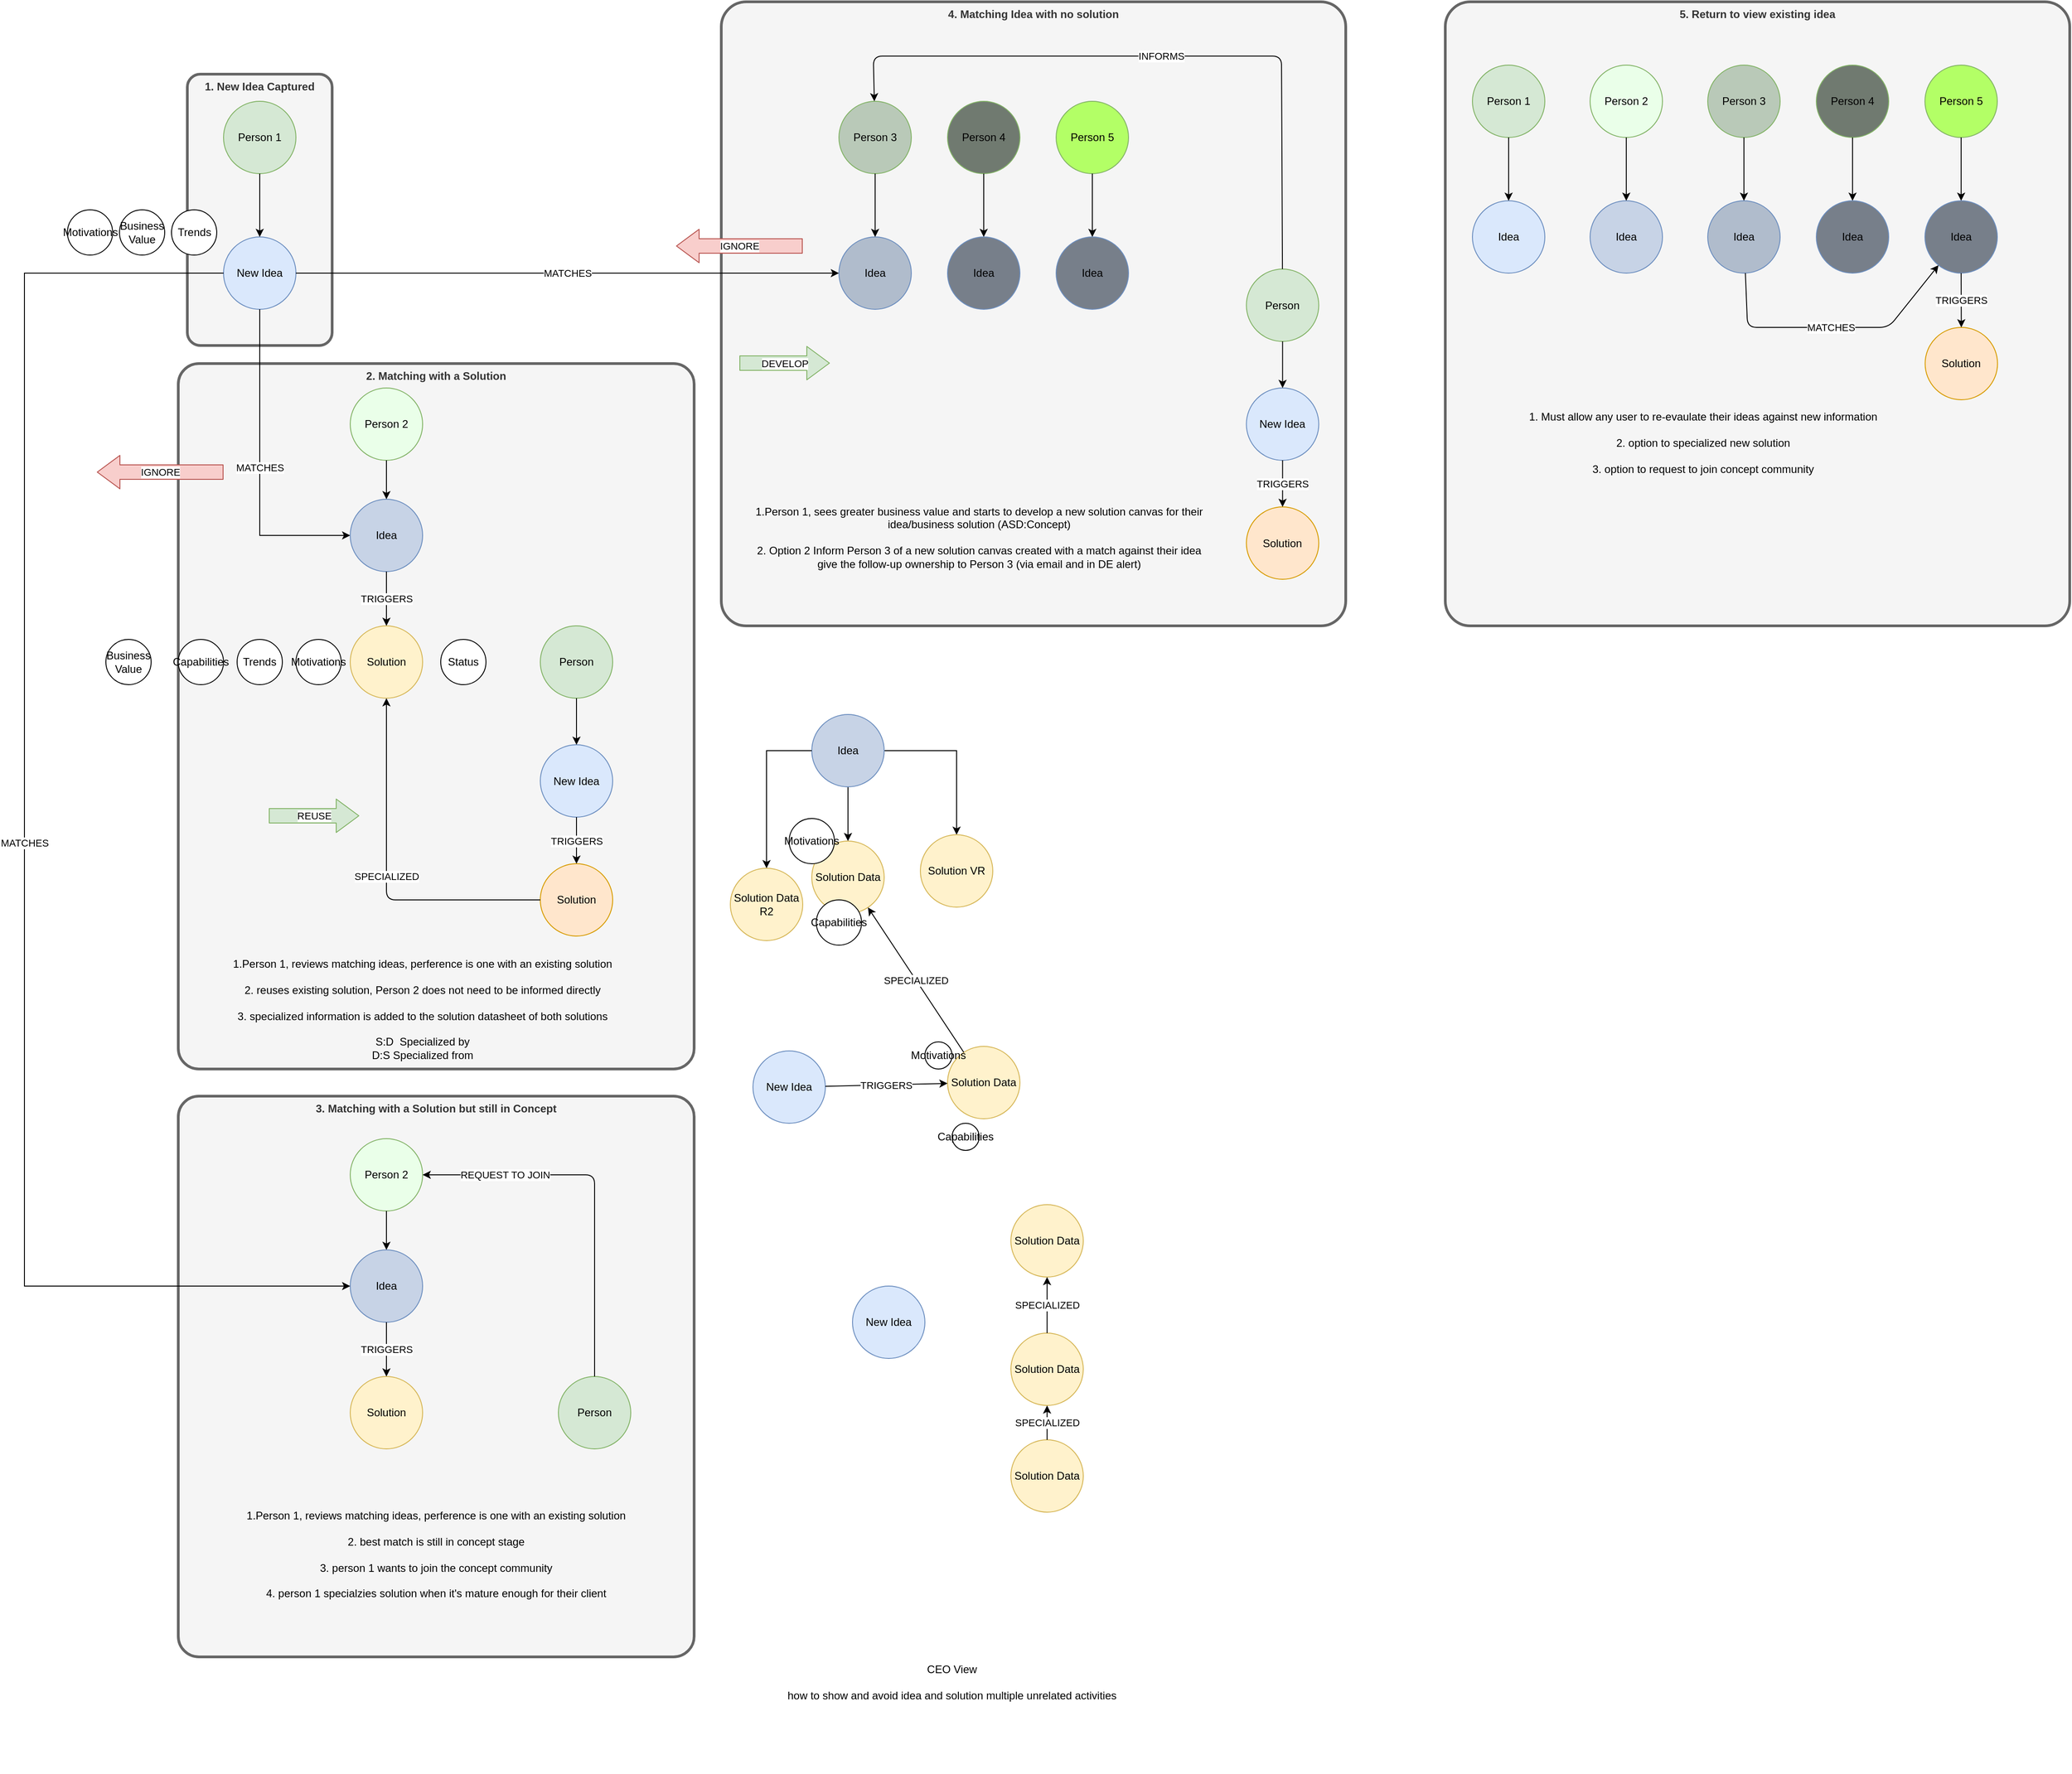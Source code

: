 <mxfile version="10.9.5" type="device"><diagram id="cMO-DM82NiW4YMlDdxby" name="Page-1"><mxGraphModel dx="1086" dy="928" grid="1" gridSize="10" guides="1" tooltips="1" connect="1" arrows="1" fold="1" page="1" pageScale="1" pageWidth="827" pageHeight="1169" math="0" shadow="0"><root><mxCell id="0"/><mxCell id="1" parent="0"/><mxCell id="QaPfG5ZLaxIi3dT6-3iZ-46" value="4. Matching Idea with no solution" style="rounded=1;whiteSpace=wrap;html=1;strokeWidth=3;align=center;labelPosition=center;verticalLabelPosition=middle;verticalAlign=top;arcSize=4;fillColor=#f5f5f5;strokeColor=#666666;fontColor=#333333;fontStyle=1" parent="1" vertex="1"><mxGeometry x="830" y="20" width="690" height="690" as="geometry"/></mxCell><mxCell id="QaPfG5ZLaxIi3dT6-3iZ-45" value="2. Matching with a Solution" style="rounded=1;whiteSpace=wrap;html=1;strokeWidth=3;align=center;labelPosition=center;verticalLabelPosition=middle;verticalAlign=top;arcSize=4;fillColor=#f5f5f5;strokeColor=#666666;fontColor=#333333;fontStyle=1" parent="1" vertex="1"><mxGeometry x="230" y="420" width="570" height="780" as="geometry"/></mxCell><mxCell id="QaPfG5ZLaxIi3dT6-3iZ-44" value="1. New Idea Captured" style="rounded=1;whiteSpace=wrap;html=1;strokeWidth=3;align=center;labelPosition=center;verticalLabelPosition=middle;verticalAlign=top;arcSize=9;fillColor=#f5f5f5;strokeColor=#666666;fontColor=#333333;fontStyle=1" parent="1" vertex="1"><mxGeometry x="240" y="100" width="160" height="300" as="geometry"/></mxCell><mxCell id="QaPfG5ZLaxIi3dT6-3iZ-1" value="New Idea" style="ellipse;whiteSpace=wrap;html=1;aspect=fixed;fillColor=#dae8fc;strokeColor=#6c8ebf;" parent="1" vertex="1"><mxGeometry x="280" y="280" width="80" height="80" as="geometry"/></mxCell><mxCell id="QaPfG5ZLaxIi3dT6-3iZ-2" value="Idea" style="ellipse;whiteSpace=wrap;html=1;aspect=fixed;fillColor=#B0BCCC;strokeColor=#6c8ebf;" parent="1" vertex="1"><mxGeometry x="960" y="280" width="80" height="80" as="geometry"/></mxCell><mxCell id="QaPfG5ZLaxIi3dT6-3iZ-22" value="MATCHES" style="edgeStyle=orthogonalEdgeStyle;rounded=0;orthogonalLoop=1;jettySize=auto;html=1;" parent="1" source="QaPfG5ZLaxIi3dT6-3iZ-1" target="QaPfG5ZLaxIi3dT6-3iZ-5" edge="1"><mxGeometry relative="1" as="geometry"><mxPoint x="480" y="340" as="sourcePoint"/><Array as="points"><mxPoint x="320" y="610"/></Array></mxGeometry></mxCell><mxCell id="QaPfG5ZLaxIi3dT6-3iZ-5" value="Idea" style="ellipse;whiteSpace=wrap;html=1;aspect=fixed;fillColor=#C7D3E6;strokeColor=#6c8ebf;" parent="1" vertex="1"><mxGeometry x="420" y="570" width="80" height="80" as="geometry"/></mxCell><mxCell id="QaPfG5ZLaxIi3dT6-3iZ-6" value="Solution" style="ellipse;whiteSpace=wrap;html=1;aspect=fixed;fillColor=#fff2cc;strokeColor=#d6b656;" parent="1" vertex="1"><mxGeometry x="420" y="710" width="80" height="80" as="geometry"/></mxCell><mxCell id="QaPfG5ZLaxIi3dT6-3iZ-7" value="TRIGGERS" style="endArrow=classic;html=1;" parent="1" source="QaPfG5ZLaxIi3dT6-3iZ-5" target="QaPfG5ZLaxIi3dT6-3iZ-6" edge="1"><mxGeometry width="50" height="50" relative="1" as="geometry"><mxPoint x="390" y="860" as="sourcePoint"/><mxPoint x="440" y="810" as="targetPoint"/></mxGeometry></mxCell><mxCell id="QaPfG5ZLaxIi3dT6-3iZ-10" value="Person 2" style="ellipse;whiteSpace=wrap;html=1;aspect=fixed;fillColor=#EAFFE9;strokeColor=#82b366;" parent="1" vertex="1"><mxGeometry x="420" y="447" width="80" height="80" as="geometry"/></mxCell><mxCell id="QaPfG5ZLaxIi3dT6-3iZ-11" value="Person 3" style="ellipse;whiteSpace=wrap;html=1;aspect=fixed;fillColor=#B9C9B8;strokeColor=#82b366;" parent="1" vertex="1"><mxGeometry x="960" y="130" width="80" height="80" as="geometry"/></mxCell><mxCell id="QaPfG5ZLaxIi3dT6-3iZ-14" value="" style="endArrow=classic;html=1;" parent="1" source="QaPfG5ZLaxIi3dT6-3iZ-10" target="QaPfG5ZLaxIi3dT6-3iZ-5" edge="1"><mxGeometry width="50" height="50" relative="1" as="geometry"><mxPoint x="470" y="660" as="sourcePoint"/><mxPoint x="470" y="720" as="targetPoint"/></mxGeometry></mxCell><mxCell id="QaPfG5ZLaxIi3dT6-3iZ-15" value="" style="endArrow=classic;html=1;" parent="1" source="QaPfG5ZLaxIi3dT6-3iZ-11" target="QaPfG5ZLaxIi3dT6-3iZ-2" edge="1"><mxGeometry width="50" height="50" relative="1" as="geometry"><mxPoint x="900" y="271.5" as="sourcePoint"/><mxPoint x="900" y="311.5" as="targetPoint"/></mxGeometry></mxCell><mxCell id="QaPfG5ZLaxIi3dT6-3iZ-19" value="Person 1" style="ellipse;whiteSpace=wrap;html=1;aspect=fixed;fillColor=#d5e8d4;strokeColor=#82b366;" parent="1" vertex="1"><mxGeometry x="280" y="130" width="80" height="80" as="geometry"/></mxCell><mxCell id="QaPfG5ZLaxIi3dT6-3iZ-20" value="" style="endArrow=classic;html=1;" parent="1" source="QaPfG5ZLaxIi3dT6-3iZ-19" target="QaPfG5ZLaxIi3dT6-3iZ-1" edge="1"><mxGeometry width="50" height="50" relative="1" as="geometry"><mxPoint x="470" y="537" as="sourcePoint"/><mxPoint x="470" y="580" as="targetPoint"/></mxGeometry></mxCell><mxCell id="QaPfG5ZLaxIi3dT6-3iZ-23" value="MATCHES" style="edgeStyle=orthogonalEdgeStyle;rounded=0;orthogonalLoop=1;jettySize=auto;html=1;exitX=1;exitY=0.5;exitDx=0;exitDy=0;" parent="1" source="QaPfG5ZLaxIi3dT6-3iZ-1" target="QaPfG5ZLaxIi3dT6-3iZ-2" edge="1"><mxGeometry relative="1" as="geometry"><mxPoint x="330" y="270" as="sourcePoint"/><mxPoint x="430" y="620" as="targetPoint"/></mxGeometry></mxCell><mxCell id="QaPfG5ZLaxIi3dT6-3iZ-24" value="Idea" style="ellipse;whiteSpace=wrap;html=1;aspect=fixed;fillColor=#777F8A;strokeColor=#6c8ebf;" parent="1" vertex="1"><mxGeometry x="1080" y="280" width="80" height="80" as="geometry"/></mxCell><mxCell id="QaPfG5ZLaxIi3dT6-3iZ-25" value="Person 4" style="ellipse;whiteSpace=wrap;html=1;aspect=fixed;fillColor=#707A70;strokeColor=#82b366;" parent="1" vertex="1"><mxGeometry x="1080" y="130" width="80" height="80" as="geometry"/></mxCell><mxCell id="QaPfG5ZLaxIi3dT6-3iZ-26" value="" style="endArrow=classic;html=1;" parent="1" source="QaPfG5ZLaxIi3dT6-3iZ-25" target="QaPfG5ZLaxIi3dT6-3iZ-24" edge="1"><mxGeometry width="50" height="50" relative="1" as="geometry"><mxPoint x="1020" y="271.5" as="sourcePoint"/><mxPoint x="1020" y="311.5" as="targetPoint"/></mxGeometry></mxCell><mxCell id="QaPfG5ZLaxIi3dT6-3iZ-27" value="Idea" style="ellipse;whiteSpace=wrap;html=1;aspect=fixed;fillColor=#777F8A;strokeColor=#6c8ebf;" parent="1" vertex="1"><mxGeometry x="1200" y="280" width="80" height="80" as="geometry"/></mxCell><mxCell id="QaPfG5ZLaxIi3dT6-3iZ-28" value="Person 5" style="ellipse;whiteSpace=wrap;html=1;aspect=fixed;fillColor=#B3FF66;strokeColor=#82b366;" parent="1" vertex="1"><mxGeometry x="1200" y="130" width="80" height="80" as="geometry"/></mxCell><mxCell id="QaPfG5ZLaxIi3dT6-3iZ-29" value="" style="endArrow=classic;html=1;" parent="1" source="QaPfG5ZLaxIi3dT6-3iZ-28" target="QaPfG5ZLaxIi3dT6-3iZ-27" edge="1"><mxGeometry width="50" height="50" relative="1" as="geometry"><mxPoint x="1140" y="271.5" as="sourcePoint"/><mxPoint x="1140" y="311.5" as="targetPoint"/></mxGeometry></mxCell><mxCell id="QaPfG5ZLaxIi3dT6-3iZ-31" value="IGNORE" style="shape=flexArrow;endArrow=classic;html=1;width=16;endSize=8;fillColor=#f8cecc;strokeColor=#b85450;" parent="1" edge="1"><mxGeometry width="50" height="50" relative="1" as="geometry"><mxPoint x="280" y="540" as="sourcePoint"/><mxPoint x="140" y="540" as="targetPoint"/></mxGeometry></mxCell><mxCell id="QaPfG5ZLaxIi3dT6-3iZ-32" value="REUSE" style="shape=flexArrow;endArrow=classic;html=1;width=16;endSize=8;fillColor=#d5e8d4;strokeColor=#82b366;" parent="1" edge="1"><mxGeometry width="50" height="50" relative="1" as="geometry"><mxPoint x="330" y="920" as="sourcePoint"/><mxPoint x="430" y="920" as="targetPoint"/><mxPoint as="offset"/></mxGeometry></mxCell><mxCell id="QaPfG5ZLaxIi3dT6-3iZ-35" value="New Idea" style="ellipse;whiteSpace=wrap;html=1;aspect=fixed;fillColor=#dae8fc;strokeColor=#6c8ebf;" parent="1" vertex="1"><mxGeometry x="630" y="841.5" width="80" height="80" as="geometry"/></mxCell><mxCell id="QaPfG5ZLaxIi3dT6-3iZ-36" value="Person" style="ellipse;whiteSpace=wrap;html=1;aspect=fixed;fillColor=#d5e8d4;strokeColor=#82b366;" parent="1" vertex="1"><mxGeometry x="630" y="710" width="80" height="80" as="geometry"/></mxCell><mxCell id="QaPfG5ZLaxIi3dT6-3iZ-37" value="" style="endArrow=classic;html=1;" parent="1" source="QaPfG5ZLaxIi3dT6-3iZ-36" target="QaPfG5ZLaxIi3dT6-3iZ-35" edge="1"><mxGeometry width="50" height="50" relative="1" as="geometry"><mxPoint x="820" y="1160" as="sourcePoint"/><mxPoint x="820" y="1203" as="targetPoint"/></mxGeometry></mxCell><mxCell id="QaPfG5ZLaxIi3dT6-3iZ-38" value="Solution" style="ellipse;whiteSpace=wrap;html=1;aspect=fixed;fillColor=#ffe6cc;strokeColor=#d79b00;" parent="1" vertex="1"><mxGeometry x="630" y="973" width="80" height="80" as="geometry"/></mxCell><mxCell id="QaPfG5ZLaxIi3dT6-3iZ-39" value="TRIGGERS" style="endArrow=classic;html=1;" parent="1" source="QaPfG5ZLaxIi3dT6-3iZ-35" target="QaPfG5ZLaxIi3dT6-3iZ-38" edge="1"><mxGeometry width="50" height="50" relative="1" as="geometry"><mxPoint x="680" y="773" as="sourcePoint"/><mxPoint x="680" y="813" as="targetPoint"/></mxGeometry></mxCell><mxCell id="QaPfG5ZLaxIi3dT6-3iZ-41" value="SPECIALIZED" style="endArrow=classic;html=1;" parent="1" source="QaPfG5ZLaxIi3dT6-3iZ-38" target="QaPfG5ZLaxIi3dT6-3iZ-6" edge="1"><mxGeometry width="50" height="50" relative="1" as="geometry"><mxPoint x="790" y="920" as="sourcePoint"/><mxPoint x="1380" y="590" as="targetPoint"/><Array as="points"><mxPoint x="460" y="1013"/></Array></mxGeometry></mxCell><mxCell id="QaPfG5ZLaxIi3dT6-3iZ-47" value="IGNORE" style="shape=flexArrow;endArrow=classic;html=1;width=16;endSize=8;fillColor=#f8cecc;strokeColor=#b85450;" parent="1" edge="1"><mxGeometry width="50" height="50" relative="1" as="geometry"><mxPoint x="920" y="290" as="sourcePoint"/><mxPoint x="780" y="290" as="targetPoint"/></mxGeometry></mxCell><mxCell id="QaPfG5ZLaxIi3dT6-3iZ-48" value="1.Person 1, sees greater business value and starts to develop a new solution canvas for their idea/business solution (ASD:Concept)&lt;br&gt;&lt;br&gt;2. Option 2 Inform Person 3 of a new solution canvas created with a match against their idea&lt;br&gt;give the follow-up ownership to Person 3 (via email and in DE alert)" style="text;html=1;strokeColor=none;fillColor=none;align=center;verticalAlign=top;whiteSpace=wrap;rounded=0;labelPosition=center;verticalLabelPosition=middle;" parent="1" vertex="1"><mxGeometry x="860" y="570" width="510" height="120" as="geometry"/></mxCell><mxCell id="QaPfG5ZLaxIi3dT6-3iZ-49" value="1.Person 1, reviews matching ideas, perference is one with an existing solution&lt;br&gt;&lt;br&gt;2. reuses existing solution, Person 2 does not need to be informed directly&lt;br&gt;&lt;br&gt;3. specialized information is added to the solution datasheet of both solutions&lt;br&gt;&lt;br&gt;S:D&amp;nbsp; Specialized by&lt;br&gt;D:S Specialized from" style="text;html=1;strokeColor=none;fillColor=none;align=center;verticalAlign=top;whiteSpace=wrap;rounded=0;labelPosition=center;verticalLabelPosition=middle;" parent="1" vertex="1"><mxGeometry x="245" y="1070" width="510" height="120" as="geometry"/></mxCell><mxCell id="QaPfG5ZLaxIi3dT6-3iZ-50" value="DEVELOP" style="shape=flexArrow;endArrow=classic;html=1;width=16;endSize=8;fillColor=#d5e8d4;strokeColor=#82b366;" parent="1" edge="1"><mxGeometry width="50" height="50" relative="1" as="geometry"><mxPoint x="850" y="419.5" as="sourcePoint"/><mxPoint x="950" y="419.5" as="targetPoint"/><mxPoint as="offset"/></mxGeometry></mxCell><mxCell id="QaPfG5ZLaxIi3dT6-3iZ-55" value="New Idea" style="ellipse;whiteSpace=wrap;html=1;aspect=fixed;fillColor=#dae8fc;strokeColor=#6c8ebf;" parent="1" vertex="1"><mxGeometry x="1410.214" y="447" width="80" height="80" as="geometry"/></mxCell><mxCell id="QaPfG5ZLaxIi3dT6-3iZ-56" value="Person" style="ellipse;whiteSpace=wrap;html=1;aspect=fixed;fillColor=#d5e8d4;strokeColor=#82b366;" parent="1" vertex="1"><mxGeometry x="1410.214" y="315.5" width="80" height="80" as="geometry"/></mxCell><mxCell id="QaPfG5ZLaxIi3dT6-3iZ-57" value="" style="endArrow=classic;html=1;" parent="1" source="QaPfG5ZLaxIi3dT6-3iZ-56" target="QaPfG5ZLaxIi3dT6-3iZ-55" edge="1"><mxGeometry width="50" height="50" relative="1" as="geometry"><mxPoint x="1600.214" y="765.5" as="sourcePoint"/><mxPoint x="1600.214" y="808.5" as="targetPoint"/></mxGeometry></mxCell><mxCell id="QaPfG5ZLaxIi3dT6-3iZ-58" value="Solution" style="ellipse;whiteSpace=wrap;html=1;aspect=fixed;fillColor=#ffe6cc;strokeColor=#d79b00;" parent="1" vertex="1"><mxGeometry x="1410.214" y="578.5" width="80" height="80" as="geometry"/></mxCell><mxCell id="QaPfG5ZLaxIi3dT6-3iZ-59" value="TRIGGERS" style="endArrow=classic;html=1;" parent="1" source="QaPfG5ZLaxIi3dT6-3iZ-55" target="QaPfG5ZLaxIi3dT6-3iZ-58" edge="1"><mxGeometry width="50" height="50" relative="1" as="geometry"><mxPoint x="1460.214" y="378.5" as="sourcePoint"/><mxPoint x="1460.214" y="418.5" as="targetPoint"/></mxGeometry></mxCell><mxCell id="QaPfG5ZLaxIi3dT6-3iZ-60" value="5. Return to view existing idea" style="rounded=1;whiteSpace=wrap;html=1;strokeWidth=3;align=center;labelPosition=center;verticalLabelPosition=middle;verticalAlign=top;arcSize=4;fillColor=#f5f5f5;strokeColor=#666666;fontColor=#333333;fontStyle=1" parent="1" vertex="1"><mxGeometry x="1630" y="20" width="690" height="690" as="geometry"/></mxCell><mxCell id="QaPfG5ZLaxIi3dT6-3iZ-61" value="Idea" style="ellipse;whiteSpace=wrap;html=1;aspect=fixed;fillColor=#B0BCCC;strokeColor=#6c8ebf;" parent="1" vertex="1"><mxGeometry x="1920" y="240" width="80" height="80" as="geometry"/></mxCell><mxCell id="QaPfG5ZLaxIi3dT6-3iZ-62" value="Person 3" style="ellipse;whiteSpace=wrap;html=1;aspect=fixed;fillColor=#B9C9B8;strokeColor=#82b366;" parent="1" vertex="1"><mxGeometry x="1920" y="90" width="80" height="80" as="geometry"/></mxCell><mxCell id="QaPfG5ZLaxIi3dT6-3iZ-63" value="" style="endArrow=classic;html=1;" parent="1" source="QaPfG5ZLaxIi3dT6-3iZ-62" target="QaPfG5ZLaxIi3dT6-3iZ-61" edge="1"><mxGeometry width="50" height="50" relative="1" as="geometry"><mxPoint x="1860" y="231.5" as="sourcePoint"/><mxPoint x="1860" y="271.5" as="targetPoint"/></mxGeometry></mxCell><mxCell id="QaPfG5ZLaxIi3dT6-3iZ-64" value="Idea" style="ellipse;whiteSpace=wrap;html=1;aspect=fixed;fillColor=#777F8A;strokeColor=#6c8ebf;" parent="1" vertex="1"><mxGeometry x="2040" y="240" width="80" height="80" as="geometry"/></mxCell><mxCell id="QaPfG5ZLaxIi3dT6-3iZ-65" value="Person 4" style="ellipse;whiteSpace=wrap;html=1;aspect=fixed;fillColor=#707A70;strokeColor=#82b366;" parent="1" vertex="1"><mxGeometry x="2040" y="90" width="80" height="80" as="geometry"/></mxCell><mxCell id="QaPfG5ZLaxIi3dT6-3iZ-66" value="" style="endArrow=classic;html=1;" parent="1" source="QaPfG5ZLaxIi3dT6-3iZ-65" target="QaPfG5ZLaxIi3dT6-3iZ-64" edge="1"><mxGeometry width="50" height="50" relative="1" as="geometry"><mxPoint x="1980" y="231.5" as="sourcePoint"/><mxPoint x="1980" y="271.5" as="targetPoint"/></mxGeometry></mxCell><mxCell id="QaPfG5ZLaxIi3dT6-3iZ-67" value="Idea" style="ellipse;whiteSpace=wrap;html=1;aspect=fixed;fillColor=#777F8A;strokeColor=#6c8ebf;" parent="1" vertex="1"><mxGeometry x="2160" y="240" width="80" height="80" as="geometry"/></mxCell><mxCell id="QaPfG5ZLaxIi3dT6-3iZ-68" value="Person 5" style="ellipse;whiteSpace=wrap;html=1;aspect=fixed;fillColor=#B3FF66;strokeColor=#82b366;" parent="1" vertex="1"><mxGeometry x="2160" y="90" width="80" height="80" as="geometry"/></mxCell><mxCell id="QaPfG5ZLaxIi3dT6-3iZ-69" value="" style="endArrow=classic;html=1;" parent="1" source="QaPfG5ZLaxIi3dT6-3iZ-68" target="QaPfG5ZLaxIi3dT6-3iZ-67" edge="1"><mxGeometry width="50" height="50" relative="1" as="geometry"><mxPoint x="2100" y="231.5" as="sourcePoint"/><mxPoint x="2100" y="271.5" as="targetPoint"/></mxGeometry></mxCell><mxCell id="QaPfG5ZLaxIi3dT6-3iZ-70" value="Idea" style="ellipse;whiteSpace=wrap;html=1;aspect=fixed;fillColor=#dae8fc;strokeColor=#6c8ebf;" parent="1" vertex="1"><mxGeometry x="1660" y="240" width="80" height="80" as="geometry"/></mxCell><mxCell id="QaPfG5ZLaxIi3dT6-3iZ-71" value="Person 1" style="ellipse;whiteSpace=wrap;html=1;aspect=fixed;fillColor=#d5e8d4;strokeColor=#82b366;" parent="1" vertex="1"><mxGeometry x="1660" y="90" width="80" height="80" as="geometry"/></mxCell><mxCell id="QaPfG5ZLaxIi3dT6-3iZ-72" value="" style="endArrow=classic;html=1;" parent="1" source="QaPfG5ZLaxIi3dT6-3iZ-71" target="QaPfG5ZLaxIi3dT6-3iZ-70" edge="1"><mxGeometry width="50" height="50" relative="1" as="geometry"><mxPoint x="1850" y="497" as="sourcePoint"/><mxPoint x="1850" y="540" as="targetPoint"/></mxGeometry></mxCell><mxCell id="QaPfG5ZLaxIi3dT6-3iZ-73" value="Idea" style="ellipse;whiteSpace=wrap;html=1;aspect=fixed;fillColor=#C7D3E6;strokeColor=#6c8ebf;" parent="1" vertex="1"><mxGeometry x="1790" y="240" width="80" height="80" as="geometry"/></mxCell><mxCell id="QaPfG5ZLaxIi3dT6-3iZ-74" value="Person 2" style="ellipse;whiteSpace=wrap;html=1;aspect=fixed;fillColor=#EAFFE9;strokeColor=#82b366;" parent="1" vertex="1"><mxGeometry x="1790" y="90" width="80" height="80" as="geometry"/></mxCell><mxCell id="QaPfG5ZLaxIi3dT6-3iZ-75" value="" style="endArrow=classic;html=1;" parent="1" source="QaPfG5ZLaxIi3dT6-3iZ-74" target="QaPfG5ZLaxIi3dT6-3iZ-73" edge="1"><mxGeometry width="50" height="50" relative="1" as="geometry"><mxPoint x="1840" y="310" as="sourcePoint"/><mxPoint x="1840" y="370" as="targetPoint"/></mxGeometry></mxCell><mxCell id="QaPfG5ZLaxIi3dT6-3iZ-76" value="3. Matching with a Solution but still in Concept" style="rounded=1;whiteSpace=wrap;html=1;strokeWidth=3;align=center;labelPosition=center;verticalLabelPosition=middle;verticalAlign=top;arcSize=4;fillColor=#f5f5f5;strokeColor=#666666;fontColor=#333333;fontStyle=1" parent="1" vertex="1"><mxGeometry x="230" y="1230" width="570" height="620" as="geometry"/></mxCell><mxCell id="QaPfG5ZLaxIi3dT6-3iZ-77" value="1.Person 1, reviews matching ideas, perference is one with an existing solution&lt;br&gt;&lt;br&gt;2. best match is still in concept stage&lt;br&gt;&lt;br&gt;3. person 1 wants to join the concept community&lt;br&gt;&lt;br&gt;4. person 1 specialzies solution when it's mature enough for their client" style="text;html=1;strokeColor=none;fillColor=none;align=center;verticalAlign=top;whiteSpace=wrap;rounded=0;labelPosition=center;verticalLabelPosition=middle;" parent="1" vertex="1"><mxGeometry x="260" y="1680" width="510" height="120" as="geometry"/></mxCell><mxCell id="QaPfG5ZLaxIi3dT6-3iZ-78" value="Idea" style="ellipse;whiteSpace=wrap;html=1;aspect=fixed;fillColor=#C7D3E6;strokeColor=#6c8ebf;" parent="1" vertex="1"><mxGeometry x="420" y="1400" width="80" height="80" as="geometry"/></mxCell><mxCell id="QaPfG5ZLaxIi3dT6-3iZ-79" value="Solution" style="ellipse;whiteSpace=wrap;html=1;aspect=fixed;fillColor=#fff2cc;strokeColor=#d6b656;" parent="1" vertex="1"><mxGeometry x="420" y="1540" width="80" height="80" as="geometry"/></mxCell><mxCell id="QaPfG5ZLaxIi3dT6-3iZ-80" value="TRIGGERS" style="endArrow=classic;html=1;" parent="1" source="QaPfG5ZLaxIi3dT6-3iZ-78" target="QaPfG5ZLaxIi3dT6-3iZ-79" edge="1"><mxGeometry width="50" height="50" relative="1" as="geometry"><mxPoint x="390" y="1690" as="sourcePoint"/><mxPoint x="440" y="1640" as="targetPoint"/></mxGeometry></mxCell><mxCell id="QaPfG5ZLaxIi3dT6-3iZ-81" value="Person 2" style="ellipse;whiteSpace=wrap;html=1;aspect=fixed;fillColor=#EAFFE9;strokeColor=#82b366;" parent="1" vertex="1"><mxGeometry x="420" y="1277" width="80" height="80" as="geometry"/></mxCell><mxCell id="QaPfG5ZLaxIi3dT6-3iZ-82" value="" style="endArrow=classic;html=1;" parent="1" source="QaPfG5ZLaxIi3dT6-3iZ-81" target="QaPfG5ZLaxIi3dT6-3iZ-78" edge="1"><mxGeometry width="50" height="50" relative="1" as="geometry"><mxPoint x="470" y="1490" as="sourcePoint"/><mxPoint x="470" y="1550" as="targetPoint"/></mxGeometry></mxCell><mxCell id="QaPfG5ZLaxIi3dT6-3iZ-83" value="MATCHES" style="edgeStyle=orthogonalEdgeStyle;rounded=0;orthogonalLoop=1;jettySize=auto;html=1;exitX=0;exitY=0.5;exitDx=0;exitDy=0;" parent="1" source="QaPfG5ZLaxIi3dT6-3iZ-1" target="QaPfG5ZLaxIi3dT6-3iZ-78" edge="1"><mxGeometry relative="1" as="geometry"><mxPoint x="330" y="370" as="sourcePoint"/><mxPoint x="430.0" y="620.176" as="targetPoint"/><Array as="points"><mxPoint x="60" y="320"/><mxPoint x="60" y="1440"/></Array></mxGeometry></mxCell><mxCell id="QaPfG5ZLaxIi3dT6-3iZ-84" value="Person" style="ellipse;whiteSpace=wrap;html=1;aspect=fixed;fillColor=#d5e8d4;strokeColor=#82b366;" parent="1" vertex="1"><mxGeometry x="650" y="1540" width="80" height="80" as="geometry"/></mxCell><mxCell id="QaPfG5ZLaxIi3dT6-3iZ-85" value="REQUEST TO JOIN" style="endArrow=classic;html=1;" parent="1" source="QaPfG5ZLaxIi3dT6-3iZ-84" target="QaPfG5ZLaxIi3dT6-3iZ-81" edge="1"><mxGeometry x="0.564" width="50" height="50" relative="1" as="geometry"><mxPoint x="680" y="931.5" as="sourcePoint"/><mxPoint x="680" y="983" as="targetPoint"/><Array as="points"><mxPoint x="690" y="1317"/></Array><mxPoint x="1" as="offset"/></mxGeometry></mxCell><mxCell id="QaPfG5ZLaxIi3dT6-3iZ-86" value="1. Must allow any user to re-evaulate their ideas against new information&lt;br&gt;&lt;br&gt;2. option to specialized new solution&lt;br&gt;&lt;br&gt;3. option to request to join concept community" style="text;html=1;strokeColor=none;fillColor=none;align=center;verticalAlign=top;whiteSpace=wrap;rounded=0;labelPosition=center;verticalLabelPosition=middle;" parent="1" vertex="1"><mxGeometry x="1660" y="464.5" width="510" height="120" as="geometry"/></mxCell><mxCell id="QaPfG5ZLaxIi3dT6-3iZ-87" value="Solution" style="ellipse;whiteSpace=wrap;html=1;aspect=fixed;fillColor=#ffe6cc;strokeColor=#d79b00;" parent="1" vertex="1"><mxGeometry x="2160.214" y="380" width="80" height="80" as="geometry"/></mxCell><mxCell id="QaPfG5ZLaxIi3dT6-3iZ-88" value="TRIGGERS" style="endArrow=classic;html=1;" parent="1" source="QaPfG5ZLaxIi3dT6-3iZ-67" target="QaPfG5ZLaxIi3dT6-3iZ-87" edge="1"><mxGeometry width="50" height="50" relative="1" as="geometry"><mxPoint x="1460.214" y="477" as="sourcePoint"/><mxPoint x="1460.214" y="528.5" as="targetPoint"/></mxGeometry></mxCell><mxCell id="QaPfG5ZLaxIi3dT6-3iZ-89" value="MATCHES" style="endArrow=classic;html=1;" parent="1" source="QaPfG5ZLaxIi3dT6-3iZ-61" target="QaPfG5ZLaxIi3dT6-3iZ-67" edge="1"><mxGeometry width="50" height="50" relative="1" as="geometry"><mxPoint x="1970" y="180" as="sourcePoint"/><mxPoint x="1970" y="250" as="targetPoint"/><Array as="points"><mxPoint x="1964" y="380"/><mxPoint x="2120" y="380"/></Array></mxGeometry></mxCell><mxCell id="QaPfG5ZLaxIi3dT6-3iZ-90" value="INFORMS" style="endArrow=classic;html=1;" parent="1" source="QaPfG5ZLaxIi3dT6-3iZ-56" target="QaPfG5ZLaxIi3dT6-3iZ-11" edge="1"><mxGeometry width="50" height="50" relative="1" as="geometry"><mxPoint x="1460.214" y="405.5" as="sourcePoint"/><mxPoint x="1460.214" y="457" as="targetPoint"/><Array as="points"><mxPoint x="1449" y="80"/><mxPoint x="998" y="80"/></Array></mxGeometry></mxCell><mxCell id="ZWIpe_M1xGEqpAMQrO89-1" value="Motivations" style="ellipse;whiteSpace=wrap;html=1;aspect=fixed;" parent="1" vertex="1"><mxGeometry x="360" y="725" width="50" height="50" as="geometry"/></mxCell><mxCell id="ZWIpe_M1xGEqpAMQrO89-2" value="Trends" style="ellipse;whiteSpace=wrap;html=1;aspect=fixed;" parent="1" vertex="1"><mxGeometry x="295" y="725" width="50" height="50" as="geometry"/></mxCell><mxCell id="ZWIpe_M1xGEqpAMQrO89-3" value="Capabilities" style="ellipse;whiteSpace=wrap;html=1;aspect=fixed;" parent="1" vertex="1"><mxGeometry x="230" y="725" width="50" height="50" as="geometry"/></mxCell><mxCell id="ZWIpe_M1xGEqpAMQrO89-4" value="Business Value" style="ellipse;whiteSpace=wrap;html=1;aspect=fixed;" parent="1" vertex="1"><mxGeometry x="150" y="725" width="50" height="50" as="geometry"/></mxCell><mxCell id="ZWIpe_M1xGEqpAMQrO89-5" value="Motivations" style="ellipse;whiteSpace=wrap;html=1;aspect=fixed;" parent="1" vertex="1"><mxGeometry x="107.5" y="250" width="50" height="50" as="geometry"/></mxCell><mxCell id="ZWIpe_M1xGEqpAMQrO89-6" value="Trends" style="ellipse;whiteSpace=wrap;html=1;aspect=fixed;" parent="1" vertex="1"><mxGeometry x="222.5" y="250" width="50" height="50" as="geometry"/></mxCell><mxCell id="ZWIpe_M1xGEqpAMQrO89-7" value="Business Value" style="ellipse;whiteSpace=wrap;html=1;aspect=fixed;" parent="1" vertex="1"><mxGeometry x="165" y="250" width="50" height="50" as="geometry"/></mxCell><mxCell id="ZWIpe_M1xGEqpAMQrO89-10" value="Status" style="ellipse;whiteSpace=wrap;html=1;aspect=fixed;" parent="1" vertex="1"><mxGeometry x="520" y="725" width="50" height="50" as="geometry"/></mxCell><mxCell id="ZWIpe_M1xGEqpAMQrO89-13" value="" style="edgeStyle=orthogonalEdgeStyle;rounded=0;orthogonalLoop=1;jettySize=auto;html=1;" parent="1" source="ZWIpe_M1xGEqpAMQrO89-11" target="ZWIpe_M1xGEqpAMQrO89-12" edge="1"><mxGeometry relative="1" as="geometry"/></mxCell><mxCell id="ZWIpe_M1xGEqpAMQrO89-16" value="" style="edgeStyle=orthogonalEdgeStyle;rounded=0;orthogonalLoop=1;jettySize=auto;html=1;" parent="1" source="ZWIpe_M1xGEqpAMQrO89-11" target="ZWIpe_M1xGEqpAMQrO89-14" edge="1"><mxGeometry relative="1" as="geometry"><mxPoint x="1090" y="848" as="targetPoint"/></mxGeometry></mxCell><mxCell id="ZWIpe_M1xGEqpAMQrO89-11" value="Idea" style="ellipse;whiteSpace=wrap;html=1;aspect=fixed;fillColor=#C7D3E6;strokeColor=#6c8ebf;" parent="1" vertex="1"><mxGeometry x="930" y="808" width="80" height="80" as="geometry"/></mxCell><mxCell id="ZWIpe_M1xGEqpAMQrO89-12" value="Solution Data" style="ellipse;whiteSpace=wrap;html=1;aspect=fixed;fillColor=#fff2cc;strokeColor=#d6b656;" parent="1" vertex="1"><mxGeometry x="930" y="948" width="80" height="80" as="geometry"/></mxCell><mxCell id="ZWIpe_M1xGEqpAMQrO89-14" value="Solution VR" style="ellipse;whiteSpace=wrap;html=1;aspect=fixed;fillColor=#fff2cc;strokeColor=#d6b656;" parent="1" vertex="1"><mxGeometry x="1050" y="941" width="80" height="80" as="geometry"/></mxCell><mxCell id="ZWIpe_M1xGEqpAMQrO89-17" value="Solution Data R2" style="ellipse;whiteSpace=wrap;html=1;aspect=fixed;fillColor=#fff2cc;strokeColor=#d6b656;" parent="1" vertex="1"><mxGeometry x="840" y="978" width="80" height="80" as="geometry"/></mxCell><mxCell id="ZWIpe_M1xGEqpAMQrO89-18" value="" style="edgeStyle=orthogonalEdgeStyle;rounded=0;orthogonalLoop=1;jettySize=auto;html=1;" parent="1" source="ZWIpe_M1xGEqpAMQrO89-11" target="ZWIpe_M1xGEqpAMQrO89-17" edge="1"><mxGeometry relative="1" as="geometry"><mxPoint x="980" y="898" as="sourcePoint"/><mxPoint x="980" y="958.0" as="targetPoint"/></mxGeometry></mxCell><mxCell id="ZWIpe_M1xGEqpAMQrO89-20" value="Capabilities" style="ellipse;whiteSpace=wrap;html=1;aspect=fixed;" parent="1" vertex="1"><mxGeometry x="935" y="1013" width="50" height="50" as="geometry"/></mxCell><mxCell id="ZWIpe_M1xGEqpAMQrO89-21" value="Motivations" style="ellipse;whiteSpace=wrap;html=1;aspect=fixed;" parent="1" vertex="1"><mxGeometry x="905" y="923" width="50" height="50" as="geometry"/></mxCell><mxCell id="ZWIpe_M1xGEqpAMQrO89-22" value="Solution Data" style="ellipse;whiteSpace=wrap;html=1;aspect=fixed;fillColor=#fff2cc;strokeColor=#d6b656;" parent="1" vertex="1"><mxGeometry x="1080" y="1175" width="80" height="80" as="geometry"/></mxCell><mxCell id="ZWIpe_M1xGEqpAMQrO89-23" value="Capabilities" style="ellipse;whiteSpace=wrap;html=1;aspect=fixed;" parent="1" vertex="1"><mxGeometry x="1085" y="1260" width="30" height="30" as="geometry"/></mxCell><mxCell id="ZWIpe_M1xGEqpAMQrO89-24" value="Motivations" style="ellipse;whiteSpace=wrap;html=1;aspect=fixed;" parent="1" vertex="1"><mxGeometry x="1055" y="1170" width="30" height="30" as="geometry"/></mxCell><mxCell id="ZWIpe_M1xGEqpAMQrO89-26" value="SPECIALIZED" style="endArrow=classic;html=1;" parent="1" source="ZWIpe_M1xGEqpAMQrO89-22" target="ZWIpe_M1xGEqpAMQrO89-12" edge="1"><mxGeometry width="50" height="50" relative="1" as="geometry"><mxPoint x="640" y="1023" as="sourcePoint"/><mxPoint x="470" y="800" as="targetPoint"/></mxGeometry></mxCell><mxCell id="ZWIpe_M1xGEqpAMQrO89-27" value="New Idea" style="ellipse;whiteSpace=wrap;html=1;aspect=fixed;fillColor=#dae8fc;strokeColor=#6c8ebf;" parent="1" vertex="1"><mxGeometry x="865" y="1180" width="80" height="80" as="geometry"/></mxCell><mxCell id="ZWIpe_M1xGEqpAMQrO89-28" value="TRIGGERS" style="endArrow=classic;html=1;" parent="1" source="ZWIpe_M1xGEqpAMQrO89-27" target="ZWIpe_M1xGEqpAMQrO89-22" edge="1"><mxGeometry width="50" height="50" relative="1" as="geometry"><mxPoint x="680" y="931.5" as="sourcePoint"/><mxPoint x="680" y="983" as="targetPoint"/></mxGeometry></mxCell><mxCell id="ZWIpe_M1xGEqpAMQrO89-30" value="Solution Data" style="ellipse;whiteSpace=wrap;html=1;aspect=fixed;fillColor=#fff2cc;strokeColor=#d6b656;" parent="1" vertex="1"><mxGeometry x="1150" y="1350" width="80" height="80" as="geometry"/></mxCell><mxCell id="ZWIpe_M1xGEqpAMQrO89-31" value="Solution Data" style="ellipse;whiteSpace=wrap;html=1;aspect=fixed;fillColor=#fff2cc;strokeColor=#d6b656;" parent="1" vertex="1"><mxGeometry x="1150" y="1492" width="80" height="80" as="geometry"/></mxCell><mxCell id="ZWIpe_M1xGEqpAMQrO89-32" value="New Idea" style="ellipse;whiteSpace=wrap;html=1;aspect=fixed;fillColor=#dae8fc;strokeColor=#6c8ebf;" parent="1" vertex="1"><mxGeometry x="975" y="1440" width="80" height="80" as="geometry"/></mxCell><mxCell id="ZWIpe_M1xGEqpAMQrO89-33" value="Solution Data" style="ellipse;whiteSpace=wrap;html=1;aspect=fixed;fillColor=#fff2cc;strokeColor=#d6b656;" parent="1" vertex="1"><mxGeometry x="1150" y="1610" width="80" height="80" as="geometry"/></mxCell><mxCell id="ZWIpe_M1xGEqpAMQrO89-34" value="SPECIALIZED" style="endArrow=classic;html=1;" parent="1" source="ZWIpe_M1xGEqpAMQrO89-33" target="ZWIpe_M1xGEqpAMQrO89-31" edge="1"><mxGeometry width="50" height="50" relative="1" as="geometry"><mxPoint x="1107.978" y="1191.608" as="sourcePoint"/><mxPoint x="1002.075" y="1031.357" as="targetPoint"/></mxGeometry></mxCell><mxCell id="ZWIpe_M1xGEqpAMQrO89-35" value="SPECIALIZED" style="endArrow=classic;html=1;" parent="1" source="ZWIpe_M1xGEqpAMQrO89-31" target="ZWIpe_M1xGEqpAMQrO89-30" edge="1"><mxGeometry width="50" height="50" relative="1" as="geometry"><mxPoint x="1206.998" y="1620.113" as="sourcePoint"/><mxPoint x="1203.392" y="1581.856" as="targetPoint"/></mxGeometry></mxCell><mxCell id="ZWIpe_M1xGEqpAMQrO89-36" value="CEO View&lt;br&gt;&lt;br&gt;how to show and avoid idea and solution multiple unrelated activities" style="text;html=1;strokeColor=none;fillColor=none;align=center;verticalAlign=top;whiteSpace=wrap;rounded=0;labelPosition=center;verticalLabelPosition=middle;" parent="1" vertex="1"><mxGeometry x="830" y="1850" width="510" height="120" as="geometry"/></mxCell><mxCell id="ZWIpe_M1xGEqpAMQrO89-37" style="edgeStyle=orthogonalEdgeStyle;rounded=0;orthogonalLoop=1;jettySize=auto;html=1;exitX=0.5;exitY=1;exitDx=0;exitDy=0;" parent="1" source="ZWIpe_M1xGEqpAMQrO89-36" target="ZWIpe_M1xGEqpAMQrO89-36" edge="1"><mxGeometry relative="1" as="geometry"/></mxCell></root></mxGraphModel></diagram><diagram id="p-7Dwc72l7dP7Ax5KAq1" name="Page-2"><mxGraphModel dx="1086" dy="928" grid="1" gridSize="10" guides="1" tooltips="1" connect="1" arrows="1" fold="1" page="1" pageScale="1" pageWidth="827" pageHeight="1169" math="0" shadow="0"><root><mxCell id="UMR8OhpSR9RXwSD5Xw-n-0"/><mxCell id="UMR8OhpSR9RXwSD5Xw-n-1" parent="UMR8OhpSR9RXwSD5Xw-n-0"/><mxCell id="UMR8OhpSR9RXwSD5Xw-n-2" value="IA" style="ellipse;whiteSpace=wrap;html=1;aspect=fixed;fillColor=#e1d5e7;strokeColor=#9673a6;" parent="UMR8OhpSR9RXwSD5Xw-n-1" vertex="1"><mxGeometry x="130" y="230" width="80" height="80" as="geometry"/></mxCell><mxCell id="UMR8OhpSR9RXwSD5Xw-n-3" value="Idea" style="ellipse;whiteSpace=wrap;html=1;aspect=fixed;fillColor=#dae8fc;strokeColor=#6c8ebf;" parent="UMR8OhpSR9RXwSD5Xw-n-1" vertex="1"><mxGeometry x="333" y="230" width="80" height="80" as="geometry"/></mxCell><mxCell id="UMR8OhpSR9RXwSD5Xw-n-4" value="Trends" style="ellipse;whiteSpace=wrap;html=1;aspect=fixed;fillColor=#f8cecc;strokeColor=#b85450;" parent="UMR8OhpSR9RXwSD5Xw-n-1" vertex="1"><mxGeometry x="230" y="100" width="80" height="80" as="geometry"/></mxCell><mxCell id="UMR8OhpSR9RXwSD5Xw-n-5" value="Goals" style="ellipse;whiteSpace=wrap;html=1;aspect=fixed;fillColor=#d5e8d4;strokeColor=#82b366;" parent="UMR8OhpSR9RXwSD5Xw-n-1" vertex="1"><mxGeometry x="230" y="360" width="80" height="80" as="geometry"/></mxCell><mxCell id="UMR8OhpSR9RXwSD5Xw-n-6" value="" style="endArrow=classic;html=1;" parent="UMR8OhpSR9RXwSD5Xw-n-1" source="UMR8OhpSR9RXwSD5Xw-n-2" target="UMR8OhpSR9RXwSD5Xw-n-5" edge="1"><mxGeometry width="50" height="50" relative="1" as="geometry"><mxPoint x="130" y="510" as="sourcePoint"/><mxPoint x="180" y="460" as="targetPoint"/></mxGeometry></mxCell><mxCell id="UMR8OhpSR9RXwSD5Xw-n-7" value="" style="endArrow=classic;html=1;" parent="UMR8OhpSR9RXwSD5Xw-n-1" source="UMR8OhpSR9RXwSD5Xw-n-2" target="UMR8OhpSR9RXwSD5Xw-n-4" edge="1"><mxGeometry width="50" height="50" relative="1" as="geometry"><mxPoint x="202.733" y="312.912" as="sourcePoint"/><mxPoint x="247.232" y="377.112" as="targetPoint"/></mxGeometry></mxCell><mxCell id="UMR8OhpSR9RXwSD5Xw-n-8" value="" style="endArrow=classic;html=1;" parent="UMR8OhpSR9RXwSD5Xw-n-1" source="UMR8OhpSR9RXwSD5Xw-n-2" target="UMR8OhpSR9RXwSD5Xw-n-3" edge="1"><mxGeometry width="50" height="50" relative="1" as="geometry"><mxPoint x="201.103" y="246.02" as="sourcePoint"/><mxPoint x="239.036" y="184.066" as="targetPoint"/></mxGeometry></mxCell><mxCell id="UMR8OhpSR9RXwSD5Xw-n-9" value="" style="endArrow=classic;html=1;" parent="UMR8OhpSR9RXwSD5Xw-n-1" source="UMR8OhpSR9RXwSD5Xw-n-4" target="UMR8OhpSR9RXwSD5Xw-n-3" edge="1"><mxGeometry width="50" height="50" relative="1" as="geometry"><mxPoint x="220" y="280" as="sourcePoint"/><mxPoint x="300" y="280" as="targetPoint"/></mxGeometry></mxCell><mxCell id="UMR8OhpSR9RXwSD5Xw-n-10" value="" style="endArrow=classic;html=1;" parent="UMR8OhpSR9RXwSD5Xw-n-1" source="UMR8OhpSR9RXwSD5Xw-n-5" target="UMR8OhpSR9RXwSD5Xw-n-3" edge="1"><mxGeometry width="50" height="50" relative="1" as="geometry"><mxPoint x="281.103" y="183.98" as="sourcePoint"/><mxPoint x="319.036" y="245.934" as="targetPoint"/></mxGeometry></mxCell><mxCell id="UMR8OhpSR9RXwSD5Xw-n-11" value="Solution" style="ellipse;whiteSpace=wrap;html=1;aspect=fixed;fillColor=#fff2cc;strokeColor=#d6b656;" parent="UMR8OhpSR9RXwSD5Xw-n-1" vertex="1"><mxGeometry x="510" y="230" width="80" height="80" as="geometry"/></mxCell><mxCell id="UMR8OhpSR9RXwSD5Xw-n-12" value="" style="endArrow=classic;html=1;" parent="UMR8OhpSR9RXwSD5Xw-n-1" source="UMR8OhpSR9RXwSD5Xw-n-3" target="UMR8OhpSR9RXwSD5Xw-n-11" edge="1"><mxGeometry width="50" height="50" relative="1" as="geometry"><mxPoint x="220" y="280" as="sourcePoint"/><mxPoint x="343" y="280" as="targetPoint"/></mxGeometry></mxCell><mxCell id="4_SjUA6DzoyQfPkJ9icH-0" value="Idenitify common ideas and potential existing solutions to accelerate the time to delivery (existing solutions could meet the demand)" style="text;html=1;strokeColor=none;fillColor=none;align=center;verticalAlign=middle;whiteSpace=wrap;rounded=0;" parent="UMR8OhpSR9RXwSD5Xw-n-1" vertex="1"><mxGeometry x="60" y="610" width="600" height="20" as="geometry"/></mxCell><mxCell id="4_SjUA6DzoyQfPkJ9icH-1" value="Idenitify common ideas and identify potential greater business opportunties for future solutions (ie lots of common ideas, no existing solution to meet the demand)" style="text;html=1;strokeColor=none;fillColor=none;align=center;verticalAlign=middle;whiteSpace=wrap;rounded=0;" parent="UMR8OhpSR9RXwSD5Xw-n-1" vertex="1"><mxGeometry x="70" y="690" width="600" height="20" as="geometry"/></mxCell></root></mxGraphModel></diagram><diagram id="Dy5vpkiug8NOKhHeo-6d" name="Page-3"><mxGraphModel dx="1086" dy="928" grid="1" gridSize="10" guides="1" tooltips="1" connect="1" arrows="1" fold="1" page="1" pageScale="1" pageWidth="827" pageHeight="1169" math="0" shadow="0"><root><mxCell id="yt6kb6I6Beb3mD5fTS_z-0"/><mxCell id="yt6kb6I6Beb3mD5fTS_z-1" parent="yt6kb6I6Beb3mD5fTS_z-0"/><mxCell id="IDCR_p26irZAqJCXDivO-0" value="Idea" style="ellipse;whiteSpace=wrap;html=1;aspect=fixed;fillColor=#dae8fc;strokeColor=#6c8ebf;" vertex="1" parent="yt6kb6I6Beb3mD5fTS_z-1"><mxGeometry x="210" y="310" width="80" height="80" as="geometry"/></mxCell><mxCell id="IDCR_p26irZAqJCXDivO-1" value="Solution" style="ellipse;whiteSpace=wrap;html=1;aspect=fixed;fillColor=#ffe6cc;strokeColor=#d79b00;" vertex="1" parent="yt6kb6I6Beb3mD5fTS_z-1"><mxGeometry x="440" y="280" width="80" height="80" as="geometry"/></mxCell><mxCell id="IDCR_p26irZAqJCXDivO-2" value="Solution" style="ellipse;whiteSpace=wrap;html=1;aspect=fixed;fillColor=#ffe6cc;strokeColor=#d79b00;" vertex="1" parent="yt6kb6I6Beb3mD5fTS_z-1"><mxGeometry x="440" y="470" width="80" height="80" as="geometry"/></mxCell><mxCell id="IDCR_p26irZAqJCXDivO-3" value="TRIGGERED" style="endArrow=classic;html=1;" edge="1" parent="yt6kb6I6Beb3mD5fTS_z-1" source="IDCR_p26irZAqJCXDivO-0" target="IDCR_p26irZAqJCXDivO-2"><mxGeometry width="50" height="50" relative="1" as="geometry"><mxPoint x="280" y="500" as="sourcePoint"/><mxPoint x="330" y="450" as="targetPoint"/></mxGeometry></mxCell><mxCell id="IDCR_p26irZAqJCXDivO-4" value="SPECIALIZED" style="endArrow=classic;html=1;" edge="1" parent="yt6kb6I6Beb3mD5fTS_z-1" source="IDCR_p26irZAqJCXDivO-2" target="IDCR_p26irZAqJCXDivO-1"><mxGeometry width="50" height="50" relative="1" as="geometry"><mxPoint x="292.84" y="382.838" as="sourcePoint"/><mxPoint x="457.164" y="497.157" as="targetPoint"/></mxGeometry></mxCell><mxCell id="IDCR_p26irZAqJCXDivO-5" value="This is the matched solution" style="html=1;whiteSpace=wrap;comic=1;strokeWidth=2;fontFamily=Comic Sans MS;fontStyle=1;fillColor=#fff2cc;strokeColor=#d6b656;" vertex="1" parent="yt6kb6I6Beb3mD5fTS_z-1"><mxGeometry x="530" y="340" width="120" height="60" as="geometry"/></mxCell><mxCell id="IDCR_p26irZAqJCXDivO-6" value="Will include the following child nodes from the solution &lt;br&gt;motivations (c)&lt;br&gt;trends (r)&lt;br&gt;features (r)" style="html=1;whiteSpace=wrap;comic=1;strokeWidth=2;fontFamily=Comic Sans MS;fontStyle=1;fillColor=#fff2cc;strokeColor=#d6b656;" vertex="1" parent="yt6kb6I6Beb3mD5fTS_z-1"><mxGeometry x="530" y="495" width="120" height="175" as="geometry"/></mxCell><mxCell id="IDCR_p26irZAqJCXDivO-7" value="Goals" style="ellipse;whiteSpace=wrap;html=1;aspect=fixed;" vertex="1" parent="yt6kb6I6Beb3mD5fTS_z-1"><mxGeometry x="130" y="190" width="80" height="80" as="geometry"/></mxCell><mxCell id="IDCR_p26irZAqJCXDivO-8" value="KPI" style="ellipse;whiteSpace=wrap;html=1;aspect=fixed;" vertex="1" parent="yt6kb6I6Beb3mD5fTS_z-1"><mxGeometry x="80" y="280" width="80" height="80" as="geometry"/></mxCell><mxCell id="MCriEDm9u9ll81naXTIv-0" value="Trend" style="ellipse;whiteSpace=wrap;html=1;aspect=fixed;" vertex="1" parent="yt6kb6I6Beb3mD5fTS_z-1"><mxGeometry x="80" y="380" width="80" height="80" as="geometry"/></mxCell><mxCell id="MCriEDm9u9ll81naXTIv-1" value="" style="endArrow=classic;html=1;" edge="1" parent="yt6kb6I6Beb3mD5fTS_z-1" source="IDCR_p26irZAqJCXDivO-0" target="IDCR_p26irZAqJCXDivO-7"><mxGeometry width="50" height="50" relative="1" as="geometry"><mxPoint x="292.84" y="382.838" as="sourcePoint"/><mxPoint x="457.164" y="497.157" as="targetPoint"/></mxGeometry></mxCell><mxCell id="MCriEDm9u9ll81naXTIv-2" value="" style="endArrow=classic;html=1;" edge="1" parent="yt6kb6I6Beb3mD5fTS_z-1" source="IDCR_p26irZAqJCXDivO-0" target="IDCR_p26irZAqJCXDivO-8"><mxGeometry width="50" height="50" relative="1" as="geometry"><mxPoint x="240.979" y="324.812" as="sourcePoint"/><mxPoint x="219.154" y="285.116" as="targetPoint"/></mxGeometry></mxCell><mxCell id="MCriEDm9u9ll81naXTIv-3" value="" style="endArrow=classic;html=1;" edge="1" parent="yt6kb6I6Beb3mD5fTS_z-1" source="IDCR_p26irZAqJCXDivO-0" target="MCriEDm9u9ll81naXTIv-0"><mxGeometry width="50" height="50" relative="1" as="geometry"><mxPoint x="221.024" y="351.006" as="sourcePoint"/><mxPoint x="168.976" y="338.994" as="targetPoint"/></mxGeometry></mxCell><mxCell id="MCriEDm9u9ll81naXTIv-4" value="Trend" style="ellipse;whiteSpace=wrap;html=1;aspect=fixed;" vertex="1" parent="yt6kb6I6Beb3mD5fTS_z-1"><mxGeometry x="373" y="160" width="80" height="80" as="geometry"/></mxCell><mxCell id="MCriEDm9u9ll81naXTIv-5" value="Motivations" style="ellipse;whiteSpace=wrap;html=1;aspect=fixed;" vertex="1" parent="yt6kb6I6Beb3mD5fTS_z-1"><mxGeometry x="450" y="110" width="80" height="80" as="geometry"/></mxCell><mxCell id="MCriEDm9u9ll81naXTIv-6" value="Features" style="ellipse;whiteSpace=wrap;html=1;aspect=fixed;" vertex="1" parent="yt6kb6I6Beb3mD5fTS_z-1"><mxGeometry x="520" y="160" width="80" height="80" as="geometry"/></mxCell><mxCell id="MCriEDm9u9ll81naXTIv-7" value="" style="endArrow=classic;html=1;" edge="1" parent="yt6kb6I6Beb3mD5fTS_z-1" source="IDCR_p26irZAqJCXDivO-1" target="MCriEDm9u9ll81naXTIv-4"><mxGeometry width="50" height="50" relative="1" as="geometry"><mxPoint x="237.902" y="326.658" as="sourcePoint"/><mxPoint x="202.188" y="273.282" as="targetPoint"/></mxGeometry></mxCell><mxCell id="MCriEDm9u9ll81naXTIv-8" value="" style="endArrow=classic;html=1;" edge="1" parent="yt6kb6I6Beb3mD5fTS_z-1" source="IDCR_p26irZAqJCXDivO-1" target="MCriEDm9u9ll81naXTIv-5"><mxGeometry width="50" height="50" relative="1" as="geometry"><mxPoint x="480" y="295" as="sourcePoint"/><mxPoint x="442.5" y="244.925" as="targetPoint"/></mxGeometry></mxCell><mxCell id="MCriEDm9u9ll81naXTIv-9" value="" style="endArrow=classic;html=1;" edge="1" parent="yt6kb6I6Beb3mD5fTS_z-1" source="IDCR_p26irZAqJCXDivO-1" target="MCriEDm9u9ll81naXTIv-6"><mxGeometry width="50" height="50" relative="1" as="geometry"><mxPoint x="492.151" y="290.058" as="sourcePoint"/><mxPoint x="497.651" y="199.931" as="targetPoint"/></mxGeometry></mxCell><mxCell id="MCriEDm9u9ll81naXTIv-10" value="The following information is overwritten from the idea&amp;nbsp;&lt;br&gt;&lt;br&gt;contacts&lt;br&gt;industry&lt;br&gt;account&lt;br&gt;region&lt;br&gt;&lt;br&gt;" style="html=1;whiteSpace=wrap;comic=1;strokeWidth=2;fontFamily=Comic Sans MS;fontStyle=1;fillColor=#fff2cc;strokeColor=#d6b656;" vertex="1" parent="yt6kb6I6Beb3mD5fTS_z-1"><mxGeometry x="660" y="490" width="120" height="220" as="geometry"/></mxCell><mxCell id="MCriEDm9u9ll81naXTIv-11" value="(c) - copy&lt;br&gt;(r) relate" style="html=1;whiteSpace=wrap;comic=1;strokeWidth=2;fontFamily=Comic Sans MS;fontStyle=1;fillColor=#fff2cc;strokeColor=#d6b656;" vertex="1" parent="yt6kb6I6Beb3mD5fTS_z-1"><mxGeometry x="400" y="570" width="120" height="60" as="geometry"/></mxCell></root></mxGraphModel></diagram></mxfile>